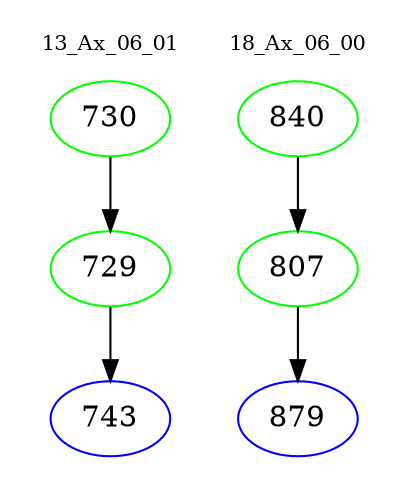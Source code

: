 digraph{
subgraph cluster_0 {
color = white
label = "13_Ax_06_01";
fontsize=10;
T0_730 [label="730", color="green"]
T0_730 -> T0_729 [color="black"]
T0_729 [label="729", color="green"]
T0_729 -> T0_743 [color="black"]
T0_743 [label="743", color="blue"]
}
subgraph cluster_1 {
color = white
label = "18_Ax_06_00";
fontsize=10;
T1_840 [label="840", color="green"]
T1_840 -> T1_807 [color="black"]
T1_807 [label="807", color="green"]
T1_807 -> T1_879 [color="black"]
T1_879 [label="879", color="blue"]
}
}
